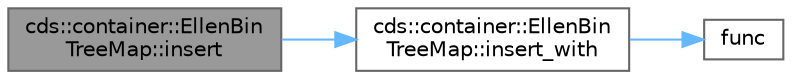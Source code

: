 digraph "cds::container::EllenBinTreeMap::insert"
{
 // LATEX_PDF_SIZE
  bgcolor="transparent";
  edge [fontname=Helvetica,fontsize=10,labelfontname=Helvetica,labelfontsize=10];
  node [fontname=Helvetica,fontsize=10,shape=box,height=0.2,width=0.4];
  rankdir="LR";
  Node1 [id="Node000001",label="cds::container::EllenBin\lTreeMap::insert",height=0.2,width=0.4,color="gray40", fillcolor="grey60", style="filled", fontcolor="black",tooltip="Inserts new node with key and default value"];
  Node1 -> Node2 [id="edge1_Node000001_Node000002",color="steelblue1",style="solid",tooltip=" "];
  Node2 [id="Node000002",label="cds::container::EllenBin\lTreeMap::insert_with",height=0.2,width=0.4,color="grey40", fillcolor="white", style="filled",URL="$classcds_1_1container_1_1_ellen_bin_tree_map.html#a83087794f12de0cdd5e0b61bf5ddd531",tooltip="Inserts new node and initialize it by a functor"];
  Node2 -> Node3 [id="edge2_Node000002_Node000003",color="steelblue1",style="solid",tooltip=" "];
  Node3 [id="Node000003",label="func",height=0.2,width=0.4,color="grey40", fillcolor="white", style="filled",URL="$benchmarks_2async__task_2async__task_8hpp.html#abce53bb5cc1ee70cdc013fd9b93547eb",tooltip=" "];
}
